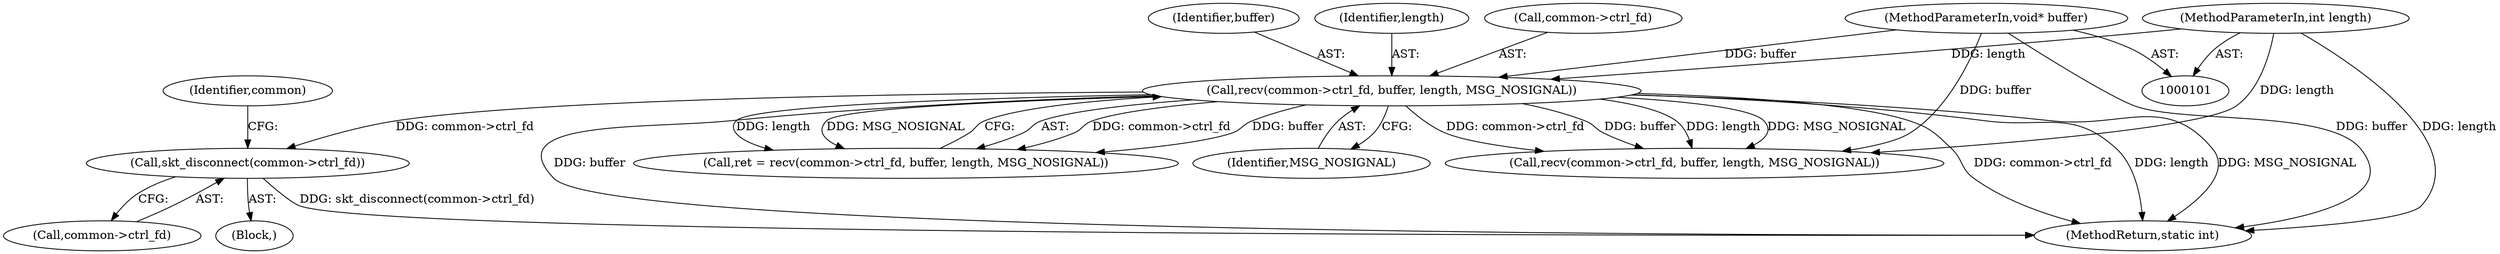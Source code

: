 digraph "0_Android_472271b153c5dc53c28beac55480a8d8434b2d5c_0@API" {
"1000162" [label="(Call,skt_disconnect(common->ctrl_fd))"];
"1000109" [label="(Call,recv(common->ctrl_fd, buffer, length, MSG_NOSIGNAL))"];
"1000103" [label="(MethodParameterIn,void* buffer)"];
"1000104" [label="(MethodParameterIn,int length)"];
"1000176" [label="(MethodReturn,static int)"];
"1000114" [label="(Identifier,length)"];
"1000104" [label="(MethodParameterIn,int length)"];
"1000103" [label="(MethodParameterIn,void* buffer)"];
"1000109" [label="(Call,recv(common->ctrl_fd, buffer, length, MSG_NOSIGNAL))"];
"1000107" [label="(Call,ret = recv(common->ctrl_fd, buffer, length, MSG_NOSIGNAL))"];
"1000110" [label="(Call,common->ctrl_fd)"];
"1000163" [label="(Call,common->ctrl_fd)"];
"1000168" [label="(Identifier,common)"];
"1000113" [label="(Identifier,buffer)"];
"1000161" [label="(Block,)"];
"1000115" [label="(Identifier,MSG_NOSIGNAL)"];
"1000132" [label="(Call,recv(common->ctrl_fd, buffer, length, MSG_NOSIGNAL))"];
"1000162" [label="(Call,skt_disconnect(common->ctrl_fd))"];
"1000162" -> "1000161"  [label="AST: "];
"1000162" -> "1000163"  [label="CFG: "];
"1000163" -> "1000162"  [label="AST: "];
"1000168" -> "1000162"  [label="CFG: "];
"1000162" -> "1000176"  [label="DDG: skt_disconnect(common->ctrl_fd)"];
"1000109" -> "1000162"  [label="DDG: common->ctrl_fd"];
"1000109" -> "1000107"  [label="AST: "];
"1000109" -> "1000115"  [label="CFG: "];
"1000110" -> "1000109"  [label="AST: "];
"1000113" -> "1000109"  [label="AST: "];
"1000114" -> "1000109"  [label="AST: "];
"1000115" -> "1000109"  [label="AST: "];
"1000107" -> "1000109"  [label="CFG: "];
"1000109" -> "1000176"  [label="DDG: length"];
"1000109" -> "1000176"  [label="DDG: MSG_NOSIGNAL"];
"1000109" -> "1000176"  [label="DDG: buffer"];
"1000109" -> "1000176"  [label="DDG: common->ctrl_fd"];
"1000109" -> "1000107"  [label="DDG: common->ctrl_fd"];
"1000109" -> "1000107"  [label="DDG: buffer"];
"1000109" -> "1000107"  [label="DDG: length"];
"1000109" -> "1000107"  [label="DDG: MSG_NOSIGNAL"];
"1000103" -> "1000109"  [label="DDG: buffer"];
"1000104" -> "1000109"  [label="DDG: length"];
"1000109" -> "1000132"  [label="DDG: common->ctrl_fd"];
"1000109" -> "1000132"  [label="DDG: buffer"];
"1000109" -> "1000132"  [label="DDG: length"];
"1000109" -> "1000132"  [label="DDG: MSG_NOSIGNAL"];
"1000103" -> "1000101"  [label="AST: "];
"1000103" -> "1000176"  [label="DDG: buffer"];
"1000103" -> "1000132"  [label="DDG: buffer"];
"1000104" -> "1000101"  [label="AST: "];
"1000104" -> "1000176"  [label="DDG: length"];
"1000104" -> "1000132"  [label="DDG: length"];
}
